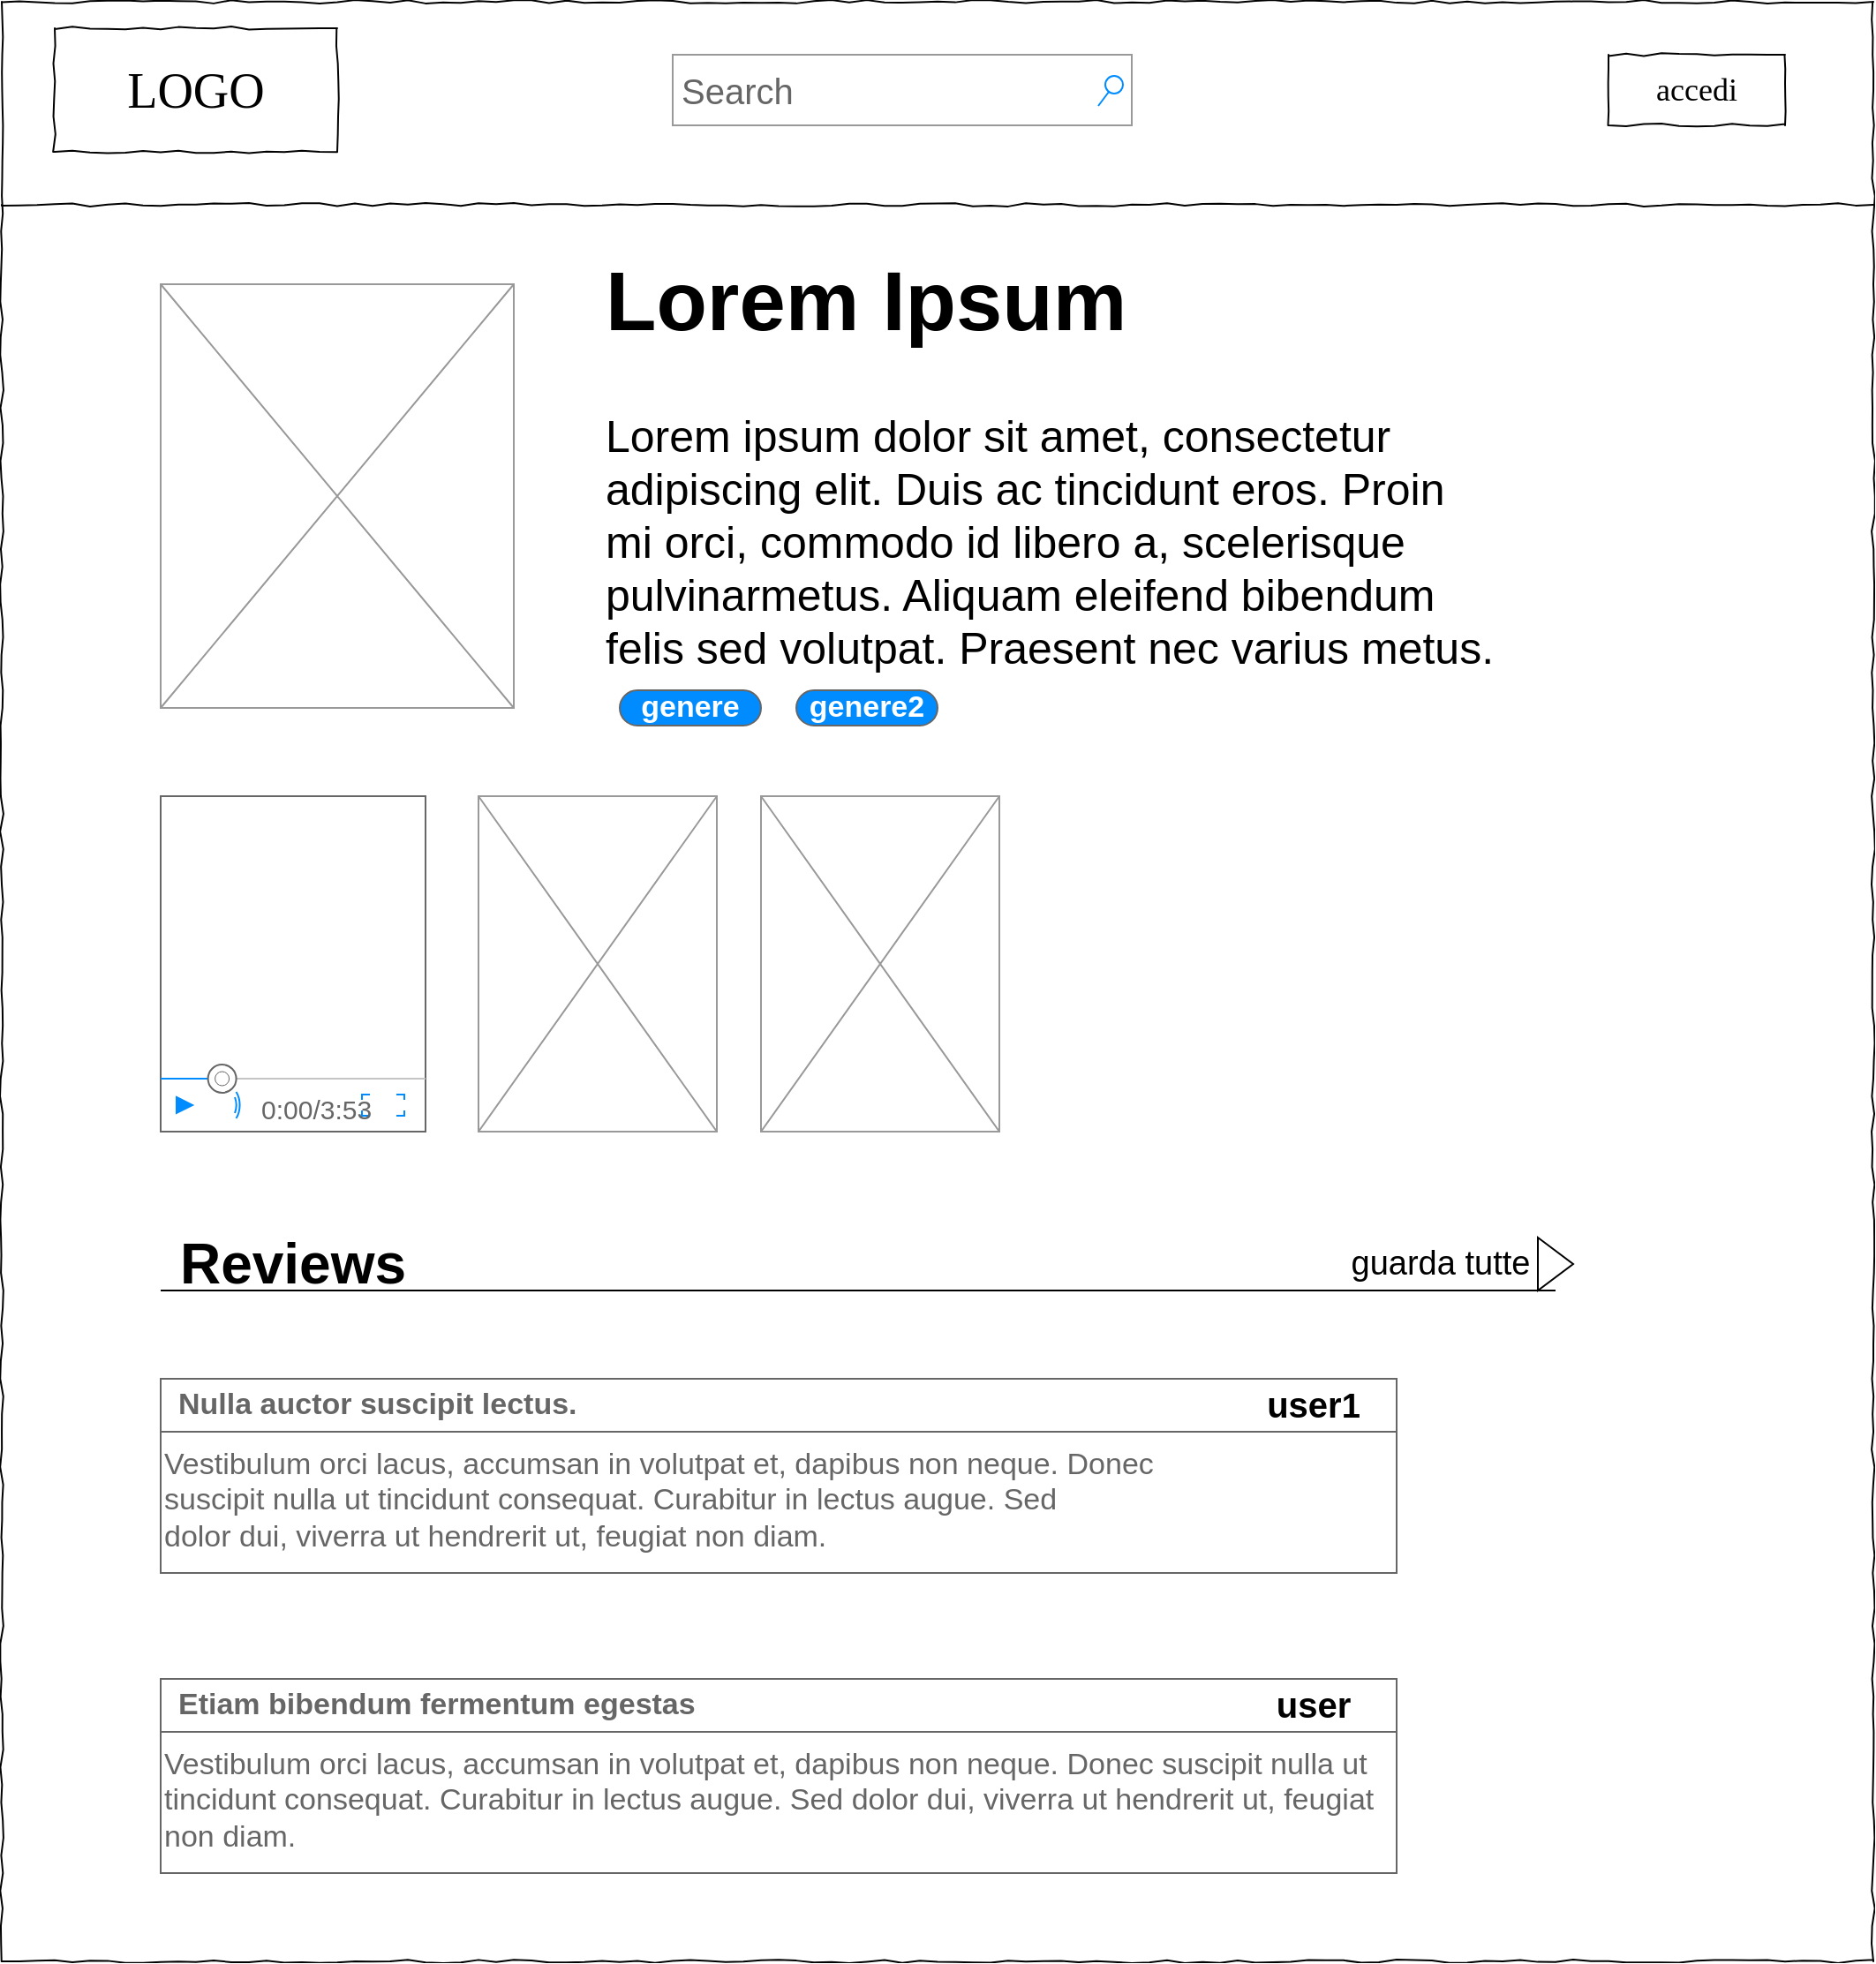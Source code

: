 <mxfile version="15.9.1" type="device"><diagram name="Page-1" id="03018318-947c-dd8e-b7a3-06fadd420f32"><mxGraphModel dx="1887" dy="1025" grid="1" gridSize="10" guides="1" tooltips="1" connect="1" arrows="1" fold="1" page="1" pageScale="1" pageWidth="1100" pageHeight="850" background="#ffffff" math="0" shadow="0"><root><mxCell id="0"/><mxCell id="1" parent="0"/><mxCell id="677b7b8949515195-1" value="" style="whiteSpace=wrap;html=1;rounded=0;shadow=0;labelBackgroundColor=none;strokeColor=#000000;strokeWidth=1;fillColor=none;fontFamily=Verdana;fontSize=12;fontColor=#000000;align=center;comic=1;" parent="1" vertex="1"><mxGeometry x="30" y="30" width="1060" height="1110" as="geometry"/></mxCell><mxCell id="677b7b8949515195-2" value="LOGO" style="whiteSpace=wrap;html=1;rounded=0;shadow=0;labelBackgroundColor=none;strokeWidth=1;fontFamily=Verdana;fontSize=28;align=center;comic=1;" parent="1" vertex="1"><mxGeometry x="60" y="45" width="160" height="70" as="geometry"/></mxCell><mxCell id="677b7b8949515195-9" value="" style="line;strokeWidth=1;html=1;rounded=0;shadow=0;labelBackgroundColor=none;fillColor=none;fontFamily=Verdana;fontSize=14;fontColor=#000000;align=center;comic=1;" parent="1" vertex="1"><mxGeometry x="30" y="140" width="1060" height="10" as="geometry"/></mxCell><mxCell id="nhrfyvu5tX9M5nDvr3Ue-1" value="&lt;font style=&quot;font-size: 20px;&quot;&gt;Search&lt;/font&gt;" style="strokeWidth=1;shadow=0;dashed=0;align=center;html=1;shape=mxgraph.mockup.forms.searchBox;strokeColor=#999999;mainText=;strokeColor2=#008cff;fontColor=#666666;fontSize=20;align=left;spacingLeft=3;" parent="1" vertex="1"><mxGeometry x="410" y="60" width="260" height="40" as="geometry"/></mxCell><mxCell id="nhrfyvu5tX9M5nDvr3Ue-3" value="" style="verticalLabelPosition=bottom;shadow=0;dashed=0;align=center;html=1;verticalAlign=top;strokeWidth=1;shape=mxgraph.mockup.graphics.simpleIcon;strokeColor=#999999;fontSize=20;" parent="1" vertex="1"><mxGeometry x="120" y="190" width="200" height="240" as="geometry"/></mxCell><mxCell id="nhrfyvu5tX9M5nDvr3Ue-4" value="&lt;h1 style=&quot;font-size: 47px&quot;&gt;Lorem Ipsum&lt;/h1&gt;" style="text;html=1;strokeColor=none;fillColor=none;align=left;verticalAlign=middle;whiteSpace=wrap;rounded=0;fontSize=28;fontStyle=1" parent="1" vertex="1"><mxGeometry x="370" y="180" width="480" height="40" as="geometry"/></mxCell><mxCell id="nhrfyvu5tX9M5nDvr3Ue-5" value="&lt;div style=&quot;font-size: 25px&quot; align=&quot;left&quot;&gt;Lorem ipsum dolor sit amet, consectetur adipiscing elit. Duis ac tincidunt eros. Proin mi orci, commodo id libero a, scelerisque pulvinarmetus. Aliquam eleifend bibendum felis sed volutpat. Praesent nec varius metus. &lt;br&gt;&lt;/div&gt;" style="text;html=1;strokeColor=none;fillColor=none;align=left;verticalAlign=middle;whiteSpace=wrap;rounded=0;fontSize=28;" parent="1" vertex="1"><mxGeometry x="370" y="250" width="510" height="170" as="geometry"/></mxCell><mxCell id="nhrfyvu5tX9M5nDvr3Ue-8" value="&lt;font color=&quot;#FFFFFF&quot;&gt;genere&lt;/font&gt;" style="strokeWidth=1;shadow=0;dashed=0;align=center;html=1;shape=mxgraph.mockup.buttons.button;strokeColor=#666666;fontColor=#ffffff;mainText=;buttonStyle=round;fontSize=17;fontStyle=1;fillColor=#008cff;whiteSpace=wrap;" parent="1" vertex="1"><mxGeometry x="380" y="420" width="80" height="20" as="geometry"/></mxCell><mxCell id="nhrfyvu5tX9M5nDvr3Ue-9" value="" style="verticalLabelPosition=bottom;shadow=0;dashed=0;align=center;html=1;verticalAlign=top;strokeWidth=1;shape=mxgraph.mockup.graphics.simpleIcon;strokeColor=#999999;fontSize=25;fontColor=#FFFFFF;" parent="1" vertex="1"><mxGeometry x="300" y="480" width="135" height="190" as="geometry"/></mxCell><mxCell id="nhrfyvu5tX9M5nDvr3Ue-10" value="" style="verticalLabelPosition=bottom;shadow=0;dashed=0;align=center;html=1;verticalAlign=top;strokeWidth=1;shape=mxgraph.mockup.containers.videoPlayer;strokeColor=#666666;strokeColor2=#008cff;strokeColor3=#c4c4c4;textColor=#666666;fillColor2=#008cff;barHeight=30;barPos=20;fontSize=25;fontColor=#FFFFFF;" parent="1" vertex="1"><mxGeometry x="120" y="480" width="150" height="190" as="geometry"/></mxCell><mxCell id="nhrfyvu5tX9M5nDvr3Ue-13" value="" style="verticalLabelPosition=bottom;shadow=0;dashed=0;align=center;html=1;verticalAlign=top;strokeWidth=1;shape=mxgraph.mockup.graphics.simpleIcon;strokeColor=#999999;fontSize=25;fontColor=#FFFFFF;" parent="1" vertex="1"><mxGeometry x="460" y="480" width="135" height="190" as="geometry"/></mxCell><mxCell id="nhrfyvu5tX9M5nDvr3Ue-14" value="&lt;div style=&quot;font-size: 32px;&quot;&gt;Reviews&lt;/div&gt;" style="text;html=1;strokeColor=none;fillColor=none;align=center;verticalAlign=middle;whiteSpace=wrap;rounded=0;fontSize=32;fontColor=#000000;fontStyle=1" parent="1" vertex="1"><mxGeometry x="120" y="730" width="150" height="30" as="geometry"/></mxCell><mxCell id="nhrfyvu5tX9M5nDvr3Ue-17" value="Vestibulum orci lacus, accumsan in volutpat et, dapibus non neque. Donec&lt;br/&gt; suscipit nulla ut tincidunt consequat. Curabitur in lectus augue. Sed &lt;br/&gt;dolor dui, viverra ut hendrerit ut, feugiat non diam." style="strokeWidth=1;shadow=0;dashed=0;align=left;html=1;shape=mxgraph.mockup.containers.rrect;rSize=0;strokeColor=#666666;fontColor=#666666;fontSize=17;verticalAlign=top;whiteSpace=wrap;fillColor=#ffffff;spacingTop=32;" parent="1" vertex="1"><mxGeometry x="120" y="810" width="700" height="110" as="geometry"/></mxCell><mxCell id="nhrfyvu5tX9M5nDvr3Ue-18" value="&lt;div align=&quot;center&quot;&gt;&lt;b&gt;Nulla auctor suscipit lectus.&lt;/b&gt;&lt;/div&gt;" style="strokeWidth=1;shadow=0;dashed=0;align=center;html=1;shape=mxgraph.mockup.containers.rrect;rSize=0;fontSize=17;fontColor=#666666;strokeColor=#666666;align=left;spacingLeft=8;fillColor=#ffffff;resizeWidth=1;" parent="nhrfyvu5tX9M5nDvr3Ue-17" vertex="1"><mxGeometry width="700" height="30" relative="1" as="geometry"><mxPoint as="offset"/></mxGeometry></mxCell><mxCell id="nhrfyvu5tX9M5nDvr3Ue-24" value="&lt;b&gt;&lt;font style=&quot;font-size: 20px&quot;&gt;user&lt;/font&gt;1&lt;/b&gt;" style="text;html=1;strokeColor=none;fillColor=none;align=center;verticalAlign=middle;whiteSpace=wrap;rounded=0;fontSize=19;fontColor=#000000;" parent="nhrfyvu5tX9M5nDvr3Ue-17" vertex="1"><mxGeometry x="618.333" width="70" height="30" as="geometry"/></mxCell><mxCell id="nhrfyvu5tX9M5nDvr3Ue-27" value="" style="shape=image;html=1;verticalAlign=top;verticalLabelPosition=bottom;labelBackgroundColor=#ffffff;imageAspect=0;aspect=fixed;image=https://cdn4.iconfinder.com/data/icons/line-basic-ecommerce/64/icons_ecommerce_line-29-128.png;fontSize=20;fontColor=#000000;" parent="nhrfyvu5tX9M5nDvr3Ue-17" vertex="1"><mxGeometry x="472" y="-19" width="68" height="68" as="geometry"/></mxCell><mxCell id="nhrfyvu5tX9M5nDvr3Ue-28" value="" style="shape=image;html=1;verticalAlign=top;verticalLabelPosition=bottom;labelBackgroundColor=#ffffff;imageAspect=0;aspect=fixed;image=https://cdn4.iconfinder.com/data/icons/line-basic-ecommerce/64/icons_ecommerce_line-29-128.png;fontSize=20;fontColor=#000000;" parent="nhrfyvu5tX9M5nDvr3Ue-17" vertex="1"><mxGeometry x="540" y="-20.5" width="71" height="71" as="geometry"/></mxCell><mxCell id="nhrfyvu5tX9M5nDvr3Ue-21" value="guarda tutte" style="text;html=1;strokeColor=none;fillColor=none;align=center;verticalAlign=middle;whiteSpace=wrap;rounded=0;fontSize=19;fontColor=#000000;" parent="1" vertex="1"><mxGeometry x="780" y="730" width="130" height="30" as="geometry"/></mxCell><mxCell id="nhrfyvu5tX9M5nDvr3Ue-22" value="" style="triangle;whiteSpace=wrap;html=1;fontSize=19;fontColor=#000000;align=left;" parent="1" vertex="1"><mxGeometry x="900" y="730" width="20" height="30" as="geometry"/></mxCell><mxCell id="nhrfyvu5tX9M5nDvr3Ue-26" value="" style="endArrow=none;html=1;rounded=0;fontSize=19;fontColor=#000000;entryX=0;entryY=1;entryDx=0;entryDy=0;exitX=1;exitY=1;exitDx=0;exitDy=0;" parent="1" source="nhrfyvu5tX9M5nDvr3Ue-21" target="nhrfyvu5tX9M5nDvr3Ue-14" edge="1"><mxGeometry width="50" height="50" relative="1" as="geometry"><mxPoint x="500" y="780" as="sourcePoint"/><mxPoint x="550" y="730" as="targetPoint"/></mxGeometry></mxCell><mxCell id="nhrfyvu5tX9M5nDvr3Ue-29" value="Vestibulum orci lacus, accumsan in volutpat et, dapibus non neque. Donec suscipit nulla ut tincidunt consequat. Curabitur in lectus augue. Sed dolor dui, viverra ut hendrerit ut, feugiat non diam." style="strokeWidth=1;shadow=0;dashed=0;align=left;html=1;shape=mxgraph.mockup.containers.rrect;rSize=0;strokeColor=#666666;fontColor=#666666;fontSize=17;verticalAlign=top;whiteSpace=wrap;fillColor=#ffffff;spacingTop=32;" parent="1" vertex="1"><mxGeometry x="120" y="980" width="700" height="110" as="geometry"/></mxCell><mxCell id="nhrfyvu5tX9M5nDvr3Ue-30" value="Etiam bibendum fermentum egestas" style="strokeWidth=1;shadow=0;dashed=0;align=center;html=1;shape=mxgraph.mockup.containers.rrect;rSize=0;fontSize=17;fontColor=#666666;strokeColor=#666666;align=left;spacingLeft=8;fillColor=#ffffff;resizeWidth=1;fontStyle=1" parent="nhrfyvu5tX9M5nDvr3Ue-29" vertex="1"><mxGeometry width="700" height="30" relative="1" as="geometry"><mxPoint as="offset"/></mxGeometry></mxCell><mxCell id="nhrfyvu5tX9M5nDvr3Ue-31" value="&lt;font style=&quot;font-size: 20px&quot;&gt;&lt;b&gt;user&lt;/b&gt;&lt;/font&gt;" style="text;html=1;strokeColor=none;fillColor=none;align=center;verticalAlign=middle;whiteSpace=wrap;rounded=0;fontSize=19;fontColor=#000000;" parent="nhrfyvu5tX9M5nDvr3Ue-29" vertex="1"><mxGeometry x="618.333" width="70" height="30" as="geometry"/></mxCell><mxCell id="nhrfyvu5tX9M5nDvr3Ue-32" value="" style="shape=image;html=1;verticalAlign=top;verticalLabelPosition=bottom;labelBackgroundColor=#ffffff;imageAspect=0;aspect=fixed;image=https://cdn4.iconfinder.com/data/icons/line-basic-ecommerce/64/icons_ecommerce_line-29-128.png;fontSize=20;fontColor=#000000;" parent="nhrfyvu5tX9M5nDvr3Ue-29" vertex="1"><mxGeometry x="481.33" y="-18.5" width="68" height="68" as="geometry"/></mxCell><mxCell id="nhrfyvu5tX9M5nDvr3Ue-33" value="" style="shape=image;html=1;verticalAlign=top;verticalLabelPosition=bottom;labelBackgroundColor=#ffffff;imageAspect=0;aspect=fixed;image=https://cdn4.iconfinder.com/data/icons/line-basic-ecommerce/64/icons_ecommerce_line-29-128.png;fontSize=20;fontColor=#000000;" parent="nhrfyvu5tX9M5nDvr3Ue-29" vertex="1"><mxGeometry x="549.33" y="-19.5" width="69" height="69" as="geometry"/></mxCell><mxCell id="92I4yBG84zPISa0JmFkZ-1" value="&lt;font color=&quot;#FFFFFF&quot;&gt;genere&lt;/font&gt;2" style="strokeWidth=1;shadow=0;dashed=0;align=center;html=1;shape=mxgraph.mockup.buttons.button;strokeColor=#666666;fontColor=#ffffff;mainText=;buttonStyle=round;fontSize=17;fontStyle=1;fillColor=#008cff;whiteSpace=wrap;" parent="1" vertex="1"><mxGeometry x="480" y="420" width="80" height="20" as="geometry"/></mxCell><mxCell id="zRV_vrAMpg34sQkc4T9o-1" value="accedi" style="whiteSpace=wrap;html=1;rounded=0;shadow=0;labelBackgroundColor=none;strokeWidth=1;fontFamily=Verdana;fontSize=18;align=center;comic=1;" vertex="1" parent="1"><mxGeometry x="940" y="60" width="100" height="40" as="geometry"/></mxCell></root></mxGraphModel></diagram></mxfile>
